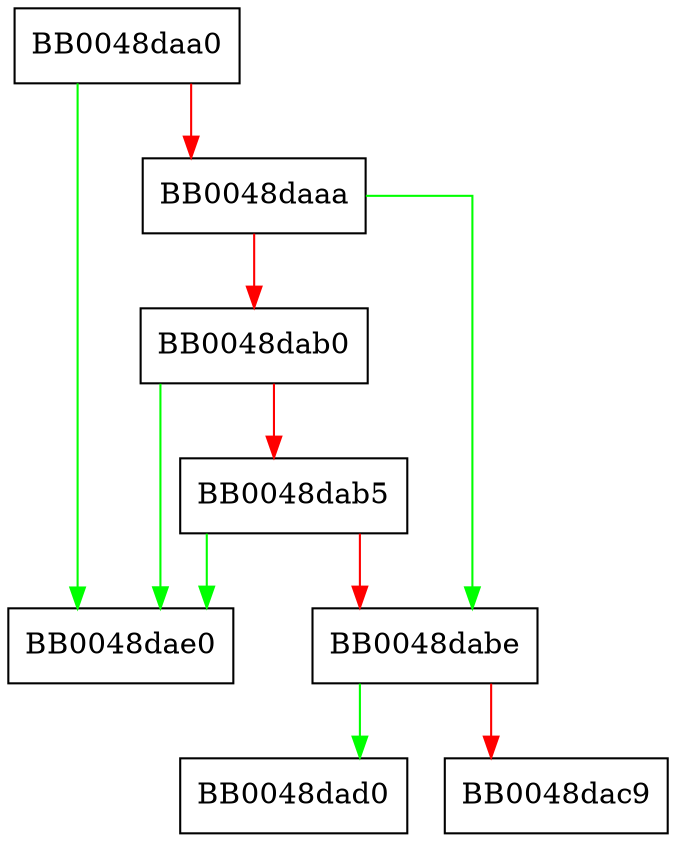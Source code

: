 digraph SSL_export_keying_material_early {
  node [shape="box"];
  graph [splines=ortho];
  BB0048daa0 -> BB0048dae0 [color="green"];
  BB0048daa0 -> BB0048daaa [color="red"];
  BB0048daaa -> BB0048dabe [color="green"];
  BB0048daaa -> BB0048dab0 [color="red"];
  BB0048dab0 -> BB0048dae0 [color="green"];
  BB0048dab0 -> BB0048dab5 [color="red"];
  BB0048dab5 -> BB0048dae0 [color="green"];
  BB0048dab5 -> BB0048dabe [color="red"];
  BB0048dabe -> BB0048dad0 [color="green"];
  BB0048dabe -> BB0048dac9 [color="red"];
}